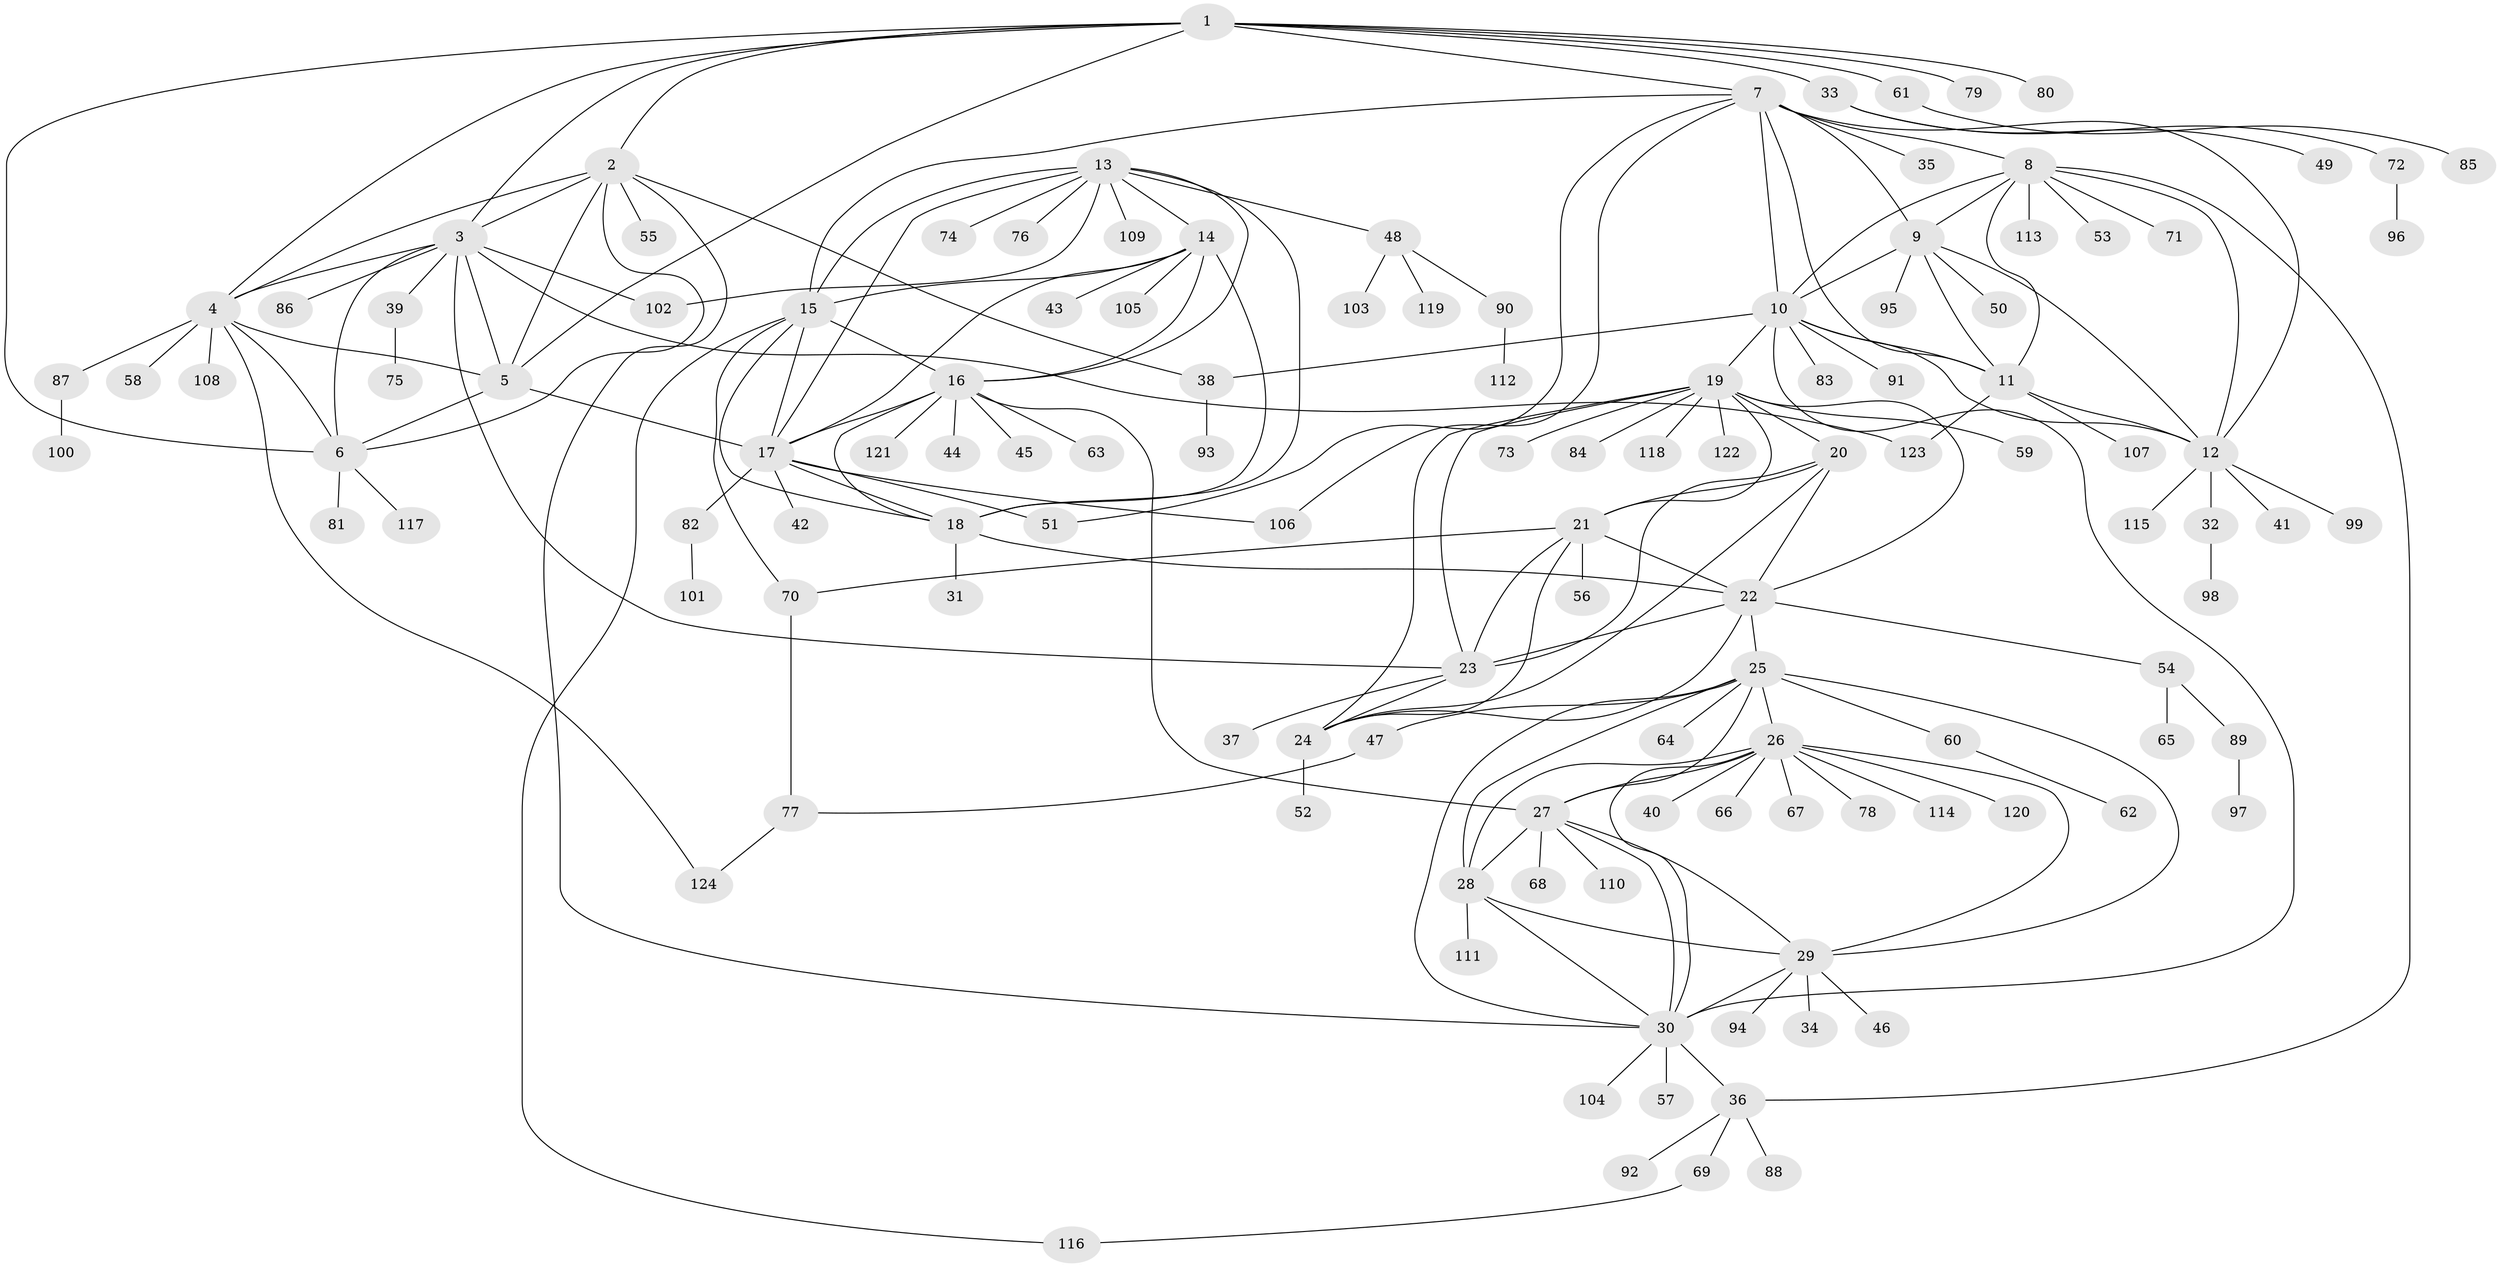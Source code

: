 // coarse degree distribution, {12: 0.02631578947368421, 1: 0.6052631578947368, 6: 0.18421052631578946, 5: 0.02631578947368421, 8: 0.02631578947368421, 4: 0.02631578947368421, 3: 0.02631578947368421, 9: 0.02631578947368421, 7: 0.05263157894736842}
// Generated by graph-tools (version 1.1) at 2025/37/03/04/25 23:37:39]
// undirected, 124 vertices, 189 edges
graph export_dot {
  node [color=gray90,style=filled];
  1;
  2;
  3;
  4;
  5;
  6;
  7;
  8;
  9;
  10;
  11;
  12;
  13;
  14;
  15;
  16;
  17;
  18;
  19;
  20;
  21;
  22;
  23;
  24;
  25;
  26;
  27;
  28;
  29;
  30;
  31;
  32;
  33;
  34;
  35;
  36;
  37;
  38;
  39;
  40;
  41;
  42;
  43;
  44;
  45;
  46;
  47;
  48;
  49;
  50;
  51;
  52;
  53;
  54;
  55;
  56;
  57;
  58;
  59;
  60;
  61;
  62;
  63;
  64;
  65;
  66;
  67;
  68;
  69;
  70;
  71;
  72;
  73;
  74;
  75;
  76;
  77;
  78;
  79;
  80;
  81;
  82;
  83;
  84;
  85;
  86;
  87;
  88;
  89;
  90;
  91;
  92;
  93;
  94;
  95;
  96;
  97;
  98;
  99;
  100;
  101;
  102;
  103;
  104;
  105;
  106;
  107;
  108;
  109;
  110;
  111;
  112;
  113;
  114;
  115;
  116;
  117;
  118;
  119;
  120;
  121;
  122;
  123;
  124;
  1 -- 2;
  1 -- 3;
  1 -- 4;
  1 -- 5;
  1 -- 6;
  1 -- 7;
  1 -- 33;
  1 -- 61;
  1 -- 79;
  1 -- 80;
  2 -- 3;
  2 -- 4;
  2 -- 5;
  2 -- 6;
  2 -- 30;
  2 -- 38;
  2 -- 55;
  3 -- 4;
  3 -- 5;
  3 -- 6;
  3 -- 23;
  3 -- 39;
  3 -- 86;
  3 -- 102;
  3 -- 123;
  4 -- 5;
  4 -- 6;
  4 -- 58;
  4 -- 87;
  4 -- 108;
  4 -- 124;
  5 -- 6;
  5 -- 17;
  6 -- 81;
  6 -- 117;
  7 -- 8;
  7 -- 9;
  7 -- 10;
  7 -- 11;
  7 -- 12;
  7 -- 15;
  7 -- 35;
  7 -- 51;
  7 -- 106;
  8 -- 9;
  8 -- 10;
  8 -- 11;
  8 -- 12;
  8 -- 36;
  8 -- 53;
  8 -- 71;
  8 -- 113;
  9 -- 10;
  9 -- 11;
  9 -- 12;
  9 -- 50;
  9 -- 95;
  10 -- 11;
  10 -- 12;
  10 -- 19;
  10 -- 30;
  10 -- 38;
  10 -- 83;
  10 -- 91;
  11 -- 12;
  11 -- 107;
  11 -- 123;
  12 -- 32;
  12 -- 41;
  12 -- 99;
  12 -- 115;
  13 -- 14;
  13 -- 15;
  13 -- 16;
  13 -- 17;
  13 -- 18;
  13 -- 48;
  13 -- 74;
  13 -- 76;
  13 -- 102;
  13 -- 109;
  14 -- 15;
  14 -- 16;
  14 -- 17;
  14 -- 18;
  14 -- 43;
  14 -- 105;
  15 -- 16;
  15 -- 17;
  15 -- 18;
  15 -- 70;
  15 -- 116;
  16 -- 17;
  16 -- 18;
  16 -- 27;
  16 -- 44;
  16 -- 45;
  16 -- 63;
  16 -- 121;
  17 -- 18;
  17 -- 42;
  17 -- 51;
  17 -- 82;
  17 -- 106;
  18 -- 22;
  18 -- 31;
  19 -- 20;
  19 -- 21;
  19 -- 22;
  19 -- 23;
  19 -- 24;
  19 -- 59;
  19 -- 73;
  19 -- 84;
  19 -- 118;
  19 -- 122;
  20 -- 21;
  20 -- 22;
  20 -- 23;
  20 -- 24;
  21 -- 22;
  21 -- 23;
  21 -- 24;
  21 -- 56;
  21 -- 70;
  22 -- 23;
  22 -- 24;
  22 -- 25;
  22 -- 54;
  23 -- 24;
  23 -- 37;
  24 -- 52;
  25 -- 26;
  25 -- 27;
  25 -- 28;
  25 -- 29;
  25 -- 30;
  25 -- 47;
  25 -- 60;
  25 -- 64;
  26 -- 27;
  26 -- 28;
  26 -- 29;
  26 -- 30;
  26 -- 40;
  26 -- 66;
  26 -- 67;
  26 -- 78;
  26 -- 114;
  26 -- 120;
  27 -- 28;
  27 -- 29;
  27 -- 30;
  27 -- 68;
  27 -- 110;
  28 -- 29;
  28 -- 30;
  28 -- 111;
  29 -- 30;
  29 -- 34;
  29 -- 46;
  29 -- 94;
  30 -- 36;
  30 -- 57;
  30 -- 104;
  32 -- 98;
  33 -- 49;
  33 -- 72;
  36 -- 69;
  36 -- 88;
  36 -- 92;
  38 -- 93;
  39 -- 75;
  47 -- 77;
  48 -- 90;
  48 -- 103;
  48 -- 119;
  54 -- 65;
  54 -- 89;
  60 -- 62;
  61 -- 85;
  69 -- 116;
  70 -- 77;
  72 -- 96;
  77 -- 124;
  82 -- 101;
  87 -- 100;
  89 -- 97;
  90 -- 112;
}
